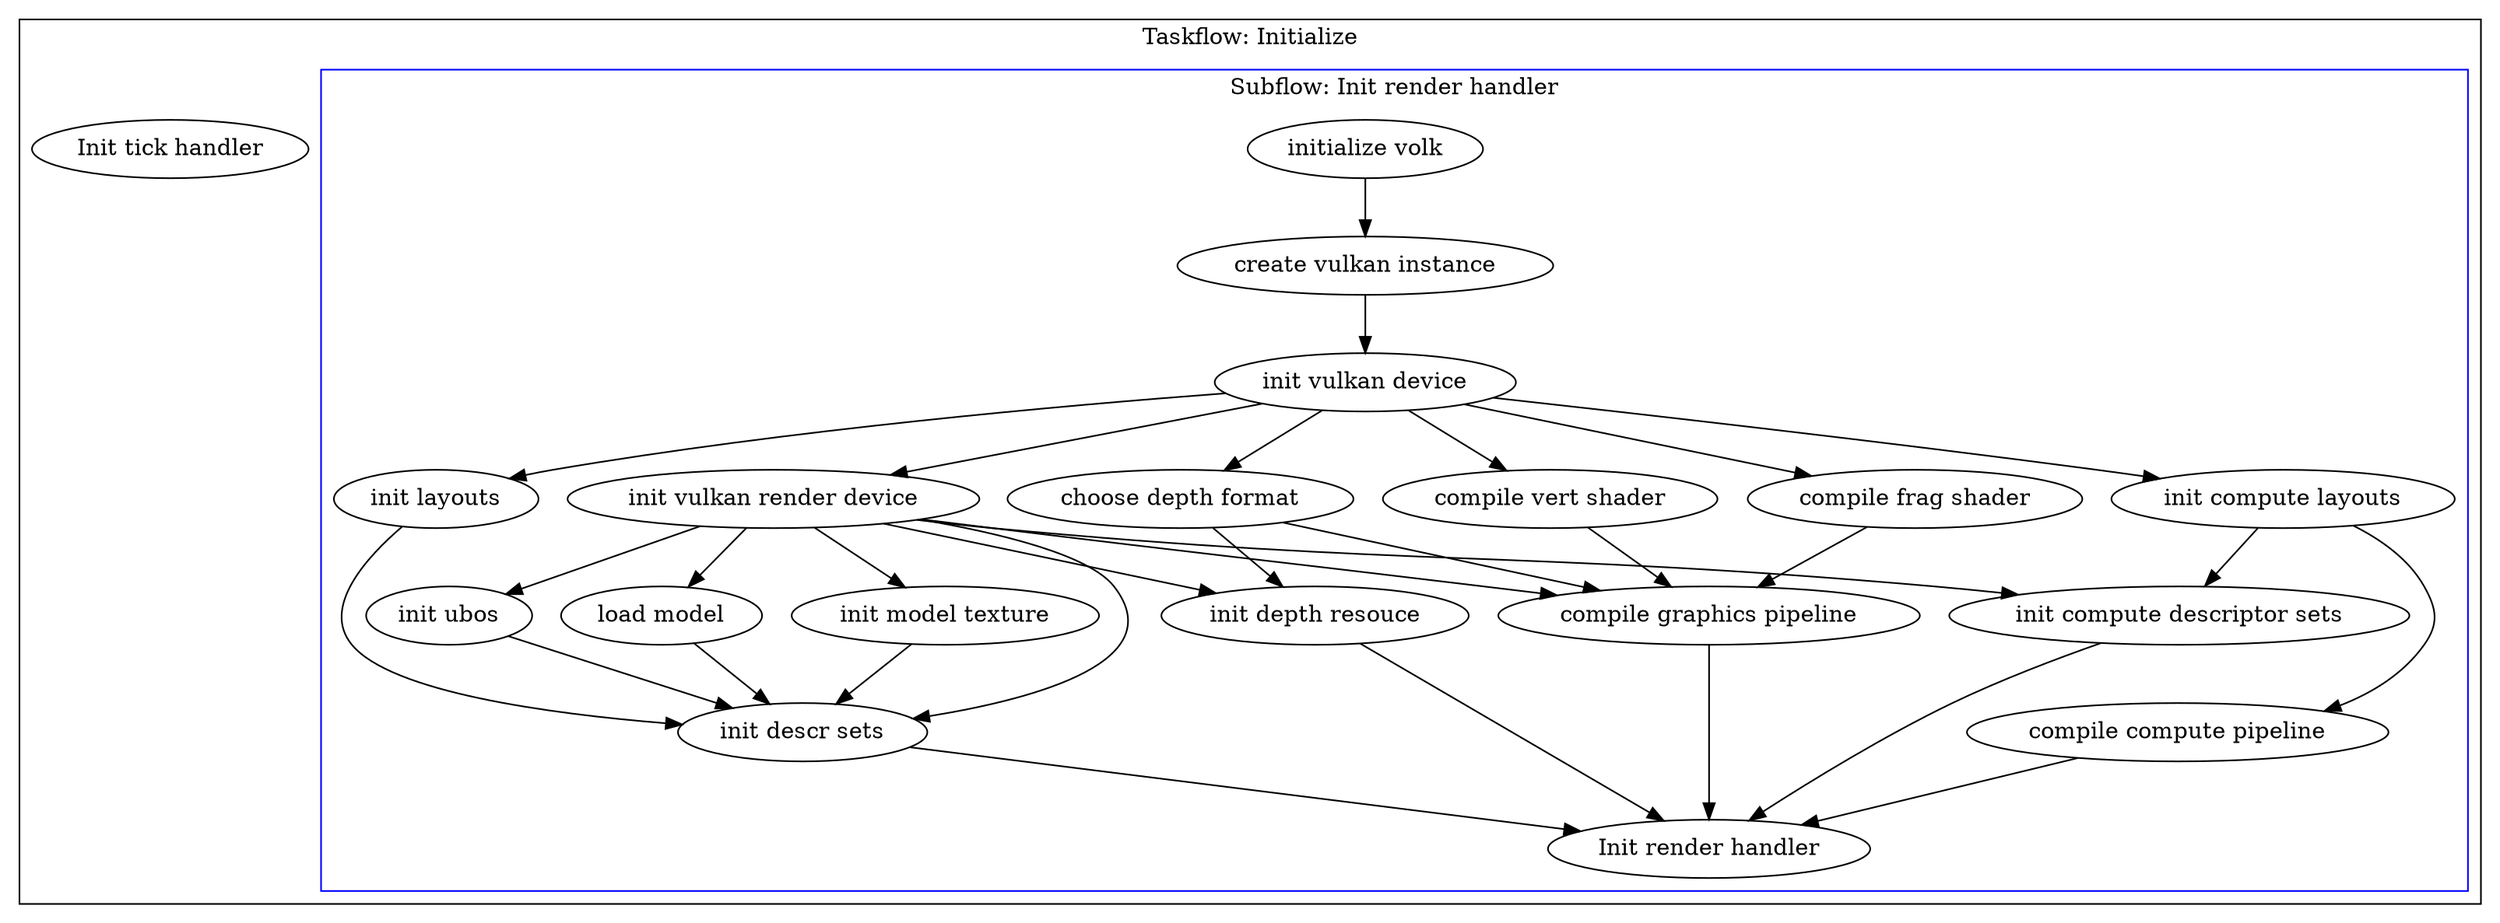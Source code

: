 digraph Taskflow {
subgraph cluster_p0x7ffd7a4a3780 {
label="Taskflow: Initialize";
p0x559d5a1e04c0[label="Init tick handler" ];
p0x559d5a1e05a8[label="Init render handler" ];
subgraph cluster_p0x559d5a1e05a8 {
label="Subflow: Init render handler";
color=blue
p0x7fc2a8001100[label="initialize volk" ];
p0x7fc2a8001100 -> p0x7fc2a80011e8;
p0x7fc2a80011e8[label="create vulkan instance" ];
p0x7fc2a80011e8 -> p0x7fc2a80012d0;
p0x7fc2a80012d0[label="init vulkan device" ];
p0x7fc2a80012d0 -> p0x7fc2a80013b8;
p0x7fc2a80012d0 -> p0x7fc2a80014a0;
p0x7fc2a80012d0 -> p0x7fc2a8001588;
p0x7fc2a80012d0 -> p0x7fc2a8001758;
p0x7fc2a80012d0 -> p0x7fc2a8001670;
p0x7fc2a80012d0 -> p0x7fc2a8001db0;
p0x7fc2a80013b8[label="init vulkan render device" ];
p0x7fc2a80013b8 -> p0x7fc2a8001840;
p0x7fc2a80013b8 -> p0x7fc2a8001928;
p0x7fc2a80013b8 -> p0x7fc2a8001a10;
p0x7fc2a80013b8 -> p0x7fc2a8001af8;
p0x7fc2a80013b8 -> p0x7fc2a8001be0;
p0x7fc2a80013b8 -> p0x7fc2a8001cc8;
p0x7fc2a80013b8 -> p0x7fc2a8001f80;
p0x7fc2a80014a0[label="init layouts" ];
p0x7fc2a80014a0 -> p0x7fc2a8001be0;
p0x7fc2a8001588[label="choose depth format" ];
p0x7fc2a8001588 -> p0x7fc2a8001840;
p0x7fc2a8001588 -> p0x7fc2a8001cc8;
p0x7fc2a8001670[label="compile frag shader" ];
p0x7fc2a8001670 -> p0x7fc2a8001840;
p0x7fc2a8001758[label="compile vert shader" ];
p0x7fc2a8001758 -> p0x7fc2a8001840;
p0x7fc2a8001840[label="compile graphics pipeline" ];
p0x7fc2a8001840 -> p0x559d5a1e05a8;
p0x7fc2a8001928[label="init ubos" ];
p0x7fc2a8001928 -> p0x7fc2a8001be0;
p0x7fc2a8001a10[label="load model" ];
p0x7fc2a8001a10 -> p0x7fc2a8001be0;
p0x7fc2a8001af8[label="init model texture" ];
p0x7fc2a8001af8 -> p0x7fc2a8001be0;
p0x7fc2a8001be0[label="init descr sets" ];
p0x7fc2a8001be0 -> p0x559d5a1e05a8;
p0x7fc2a8001cc8[label="init depth resouce" ];
p0x7fc2a8001cc8 -> p0x559d5a1e05a8;
p0x7fc2a8001db0[label="init compute layouts" ];
p0x7fc2a8001db0 -> p0x7fc2a8001e98;
p0x7fc2a8001db0 -> p0x7fc2a8001f80;
p0x7fc2a8001e98[label="compile compute pipeline" ];
p0x7fc2a8001e98 -> p0x559d5a1e05a8;
p0x7fc2a8001f80[label="init compute descriptor sets" ];
p0x7fc2a8001f80 -> p0x559d5a1e05a8;
}
}
}
